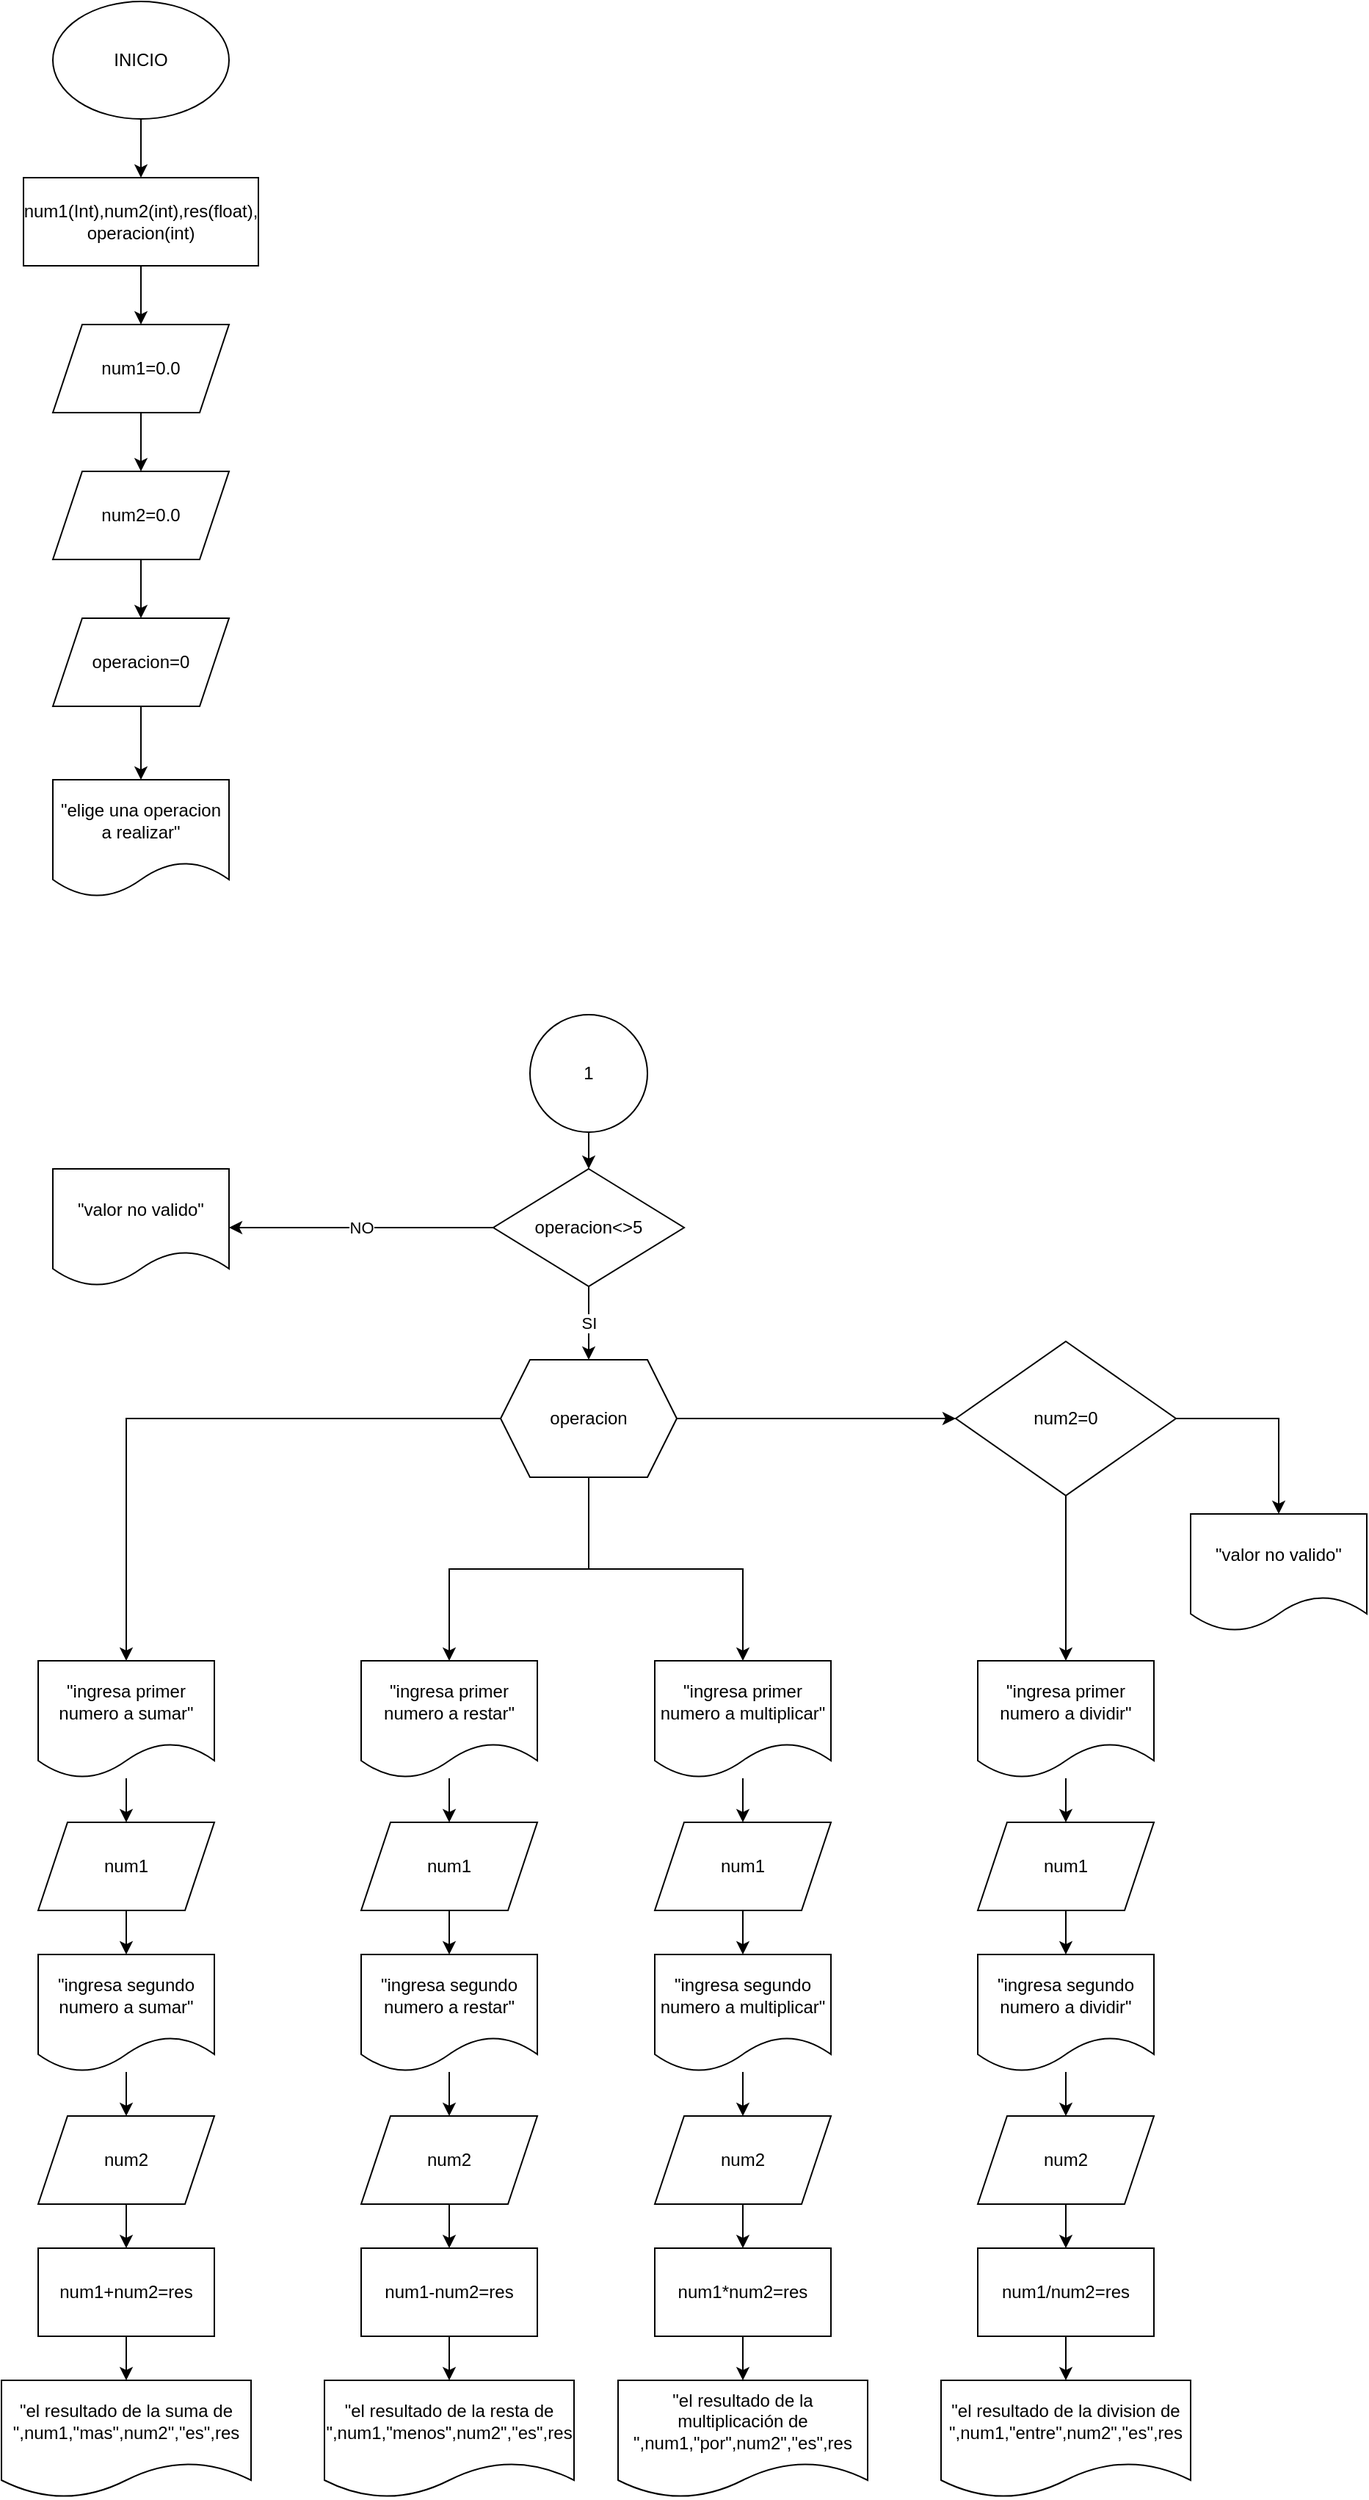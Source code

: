 <mxfile version="20.2.8" type="github"><diagram id="nCi8H-txWaiKP7R5gY54" name="Página-1"><mxGraphModel dx="1673" dy="896" grid="1" gridSize="10" guides="1" tooltips="1" connect="1" arrows="1" fold="1" page="1" pageScale="1" pageWidth="827" pageHeight="1169" math="0" shadow="0"><root><mxCell id="0"/><mxCell id="1" parent="0"/><mxCell id="w3Uk9N52MhN-P0hQXT49-7" style="edgeStyle=orthogonalEdgeStyle;rounded=0;orthogonalLoop=1;jettySize=auto;html=1;" edge="1" parent="1" source="w3Uk9N52MhN-P0hQXT49-1" target="w3Uk9N52MhN-P0hQXT49-6"><mxGeometry relative="1" as="geometry"/></mxCell><mxCell id="w3Uk9N52MhN-P0hQXT49-1" value="INICIO" style="ellipse;whiteSpace=wrap;html=1;" vertex="1" parent="1"><mxGeometry x="110" y="10" width="120" height="80" as="geometry"/></mxCell><mxCell id="w3Uk9N52MhN-P0hQXT49-10" value="" style="edgeStyle=orthogonalEdgeStyle;rounded=0;orthogonalLoop=1;jettySize=auto;html=1;" edge="1" parent="1" source="w3Uk9N52MhN-P0hQXT49-4" target="w3Uk9N52MhN-P0hQXT49-9"><mxGeometry relative="1" as="geometry"/></mxCell><mxCell id="w3Uk9N52MhN-P0hQXT49-4" value="num1=0.0" style="shape=parallelogram;perimeter=parallelogramPerimeter;whiteSpace=wrap;html=1;fixedSize=1;" vertex="1" parent="1"><mxGeometry x="110" y="230" width="120" height="60" as="geometry"/></mxCell><mxCell id="w3Uk9N52MhN-P0hQXT49-8" style="edgeStyle=orthogonalEdgeStyle;rounded=0;orthogonalLoop=1;jettySize=auto;html=1;entryX=0.5;entryY=0;entryDx=0;entryDy=0;" edge="1" parent="1" source="w3Uk9N52MhN-P0hQXT49-6" target="w3Uk9N52MhN-P0hQXT49-4"><mxGeometry relative="1" as="geometry"/></mxCell><mxCell id="w3Uk9N52MhN-P0hQXT49-6" value="num1(Int),num2(int),res(float), operacion(int)" style="rounded=0;whiteSpace=wrap;html=1;" vertex="1" parent="1"><mxGeometry x="90" y="130" width="160" height="60" as="geometry"/></mxCell><mxCell id="w3Uk9N52MhN-P0hQXT49-12" value="" style="edgeStyle=orthogonalEdgeStyle;rounded=0;orthogonalLoop=1;jettySize=auto;html=1;" edge="1" parent="1" source="w3Uk9N52MhN-P0hQXT49-9" target="w3Uk9N52MhN-P0hQXT49-11"><mxGeometry relative="1" as="geometry"/></mxCell><mxCell id="w3Uk9N52MhN-P0hQXT49-9" value="num2=0.0" style="shape=parallelogram;perimeter=parallelogramPerimeter;whiteSpace=wrap;html=1;fixedSize=1;" vertex="1" parent="1"><mxGeometry x="110" y="330" width="120" height="60" as="geometry"/></mxCell><mxCell id="w3Uk9N52MhN-P0hQXT49-86" value="" style="edgeStyle=orthogonalEdgeStyle;rounded=0;orthogonalLoop=1;jettySize=auto;html=1;" edge="1" parent="1" source="w3Uk9N52MhN-P0hQXT49-11" target="w3Uk9N52MhN-P0hQXT49-85"><mxGeometry relative="1" as="geometry"/></mxCell><mxCell id="w3Uk9N52MhN-P0hQXT49-11" value="operacion=0" style="shape=parallelogram;perimeter=parallelogramPerimeter;whiteSpace=wrap;html=1;fixedSize=1;" vertex="1" parent="1"><mxGeometry x="110" y="430" width="120" height="60" as="geometry"/></mxCell><mxCell id="w3Uk9N52MhN-P0hQXT49-15" value="SI" style="edgeStyle=orthogonalEdgeStyle;rounded=0;orthogonalLoop=1;jettySize=auto;html=1;" edge="1" parent="1" source="w3Uk9N52MhN-P0hQXT49-13" target="w3Uk9N52MhN-P0hQXT49-14"><mxGeometry relative="1" as="geometry"/></mxCell><mxCell id="w3Uk9N52MhN-P0hQXT49-84" value="NO" style="edgeStyle=orthogonalEdgeStyle;rounded=0;orthogonalLoop=1;jettySize=auto;html=1;entryX=1;entryY=0.5;entryDx=0;entryDy=0;" edge="1" parent="1" source="w3Uk9N52MhN-P0hQXT49-13" target="w3Uk9N52MhN-P0hQXT49-83"><mxGeometry relative="1" as="geometry"/></mxCell><mxCell id="w3Uk9N52MhN-P0hQXT49-13" value="operacion&amp;lt;&amp;gt;5" style="rhombus;whiteSpace=wrap;html=1;" vertex="1" parent="1"><mxGeometry x="410" y="805" width="130" height="80" as="geometry"/></mxCell><mxCell id="w3Uk9N52MhN-P0hQXT49-67" style="edgeStyle=orthogonalEdgeStyle;rounded=0;orthogonalLoop=1;jettySize=auto;html=1;" edge="1" parent="1" source="w3Uk9N52MhN-P0hQXT49-14" target="w3Uk9N52MhN-P0hQXT49-22"><mxGeometry relative="1" as="geometry"/></mxCell><mxCell id="w3Uk9N52MhN-P0hQXT49-68" style="edgeStyle=orthogonalEdgeStyle;rounded=0;orthogonalLoop=1;jettySize=auto;html=1;entryX=0.5;entryY=0;entryDx=0;entryDy=0;" edge="1" parent="1" source="w3Uk9N52MhN-P0hQXT49-14" target="w3Uk9N52MhN-P0hQXT49-34"><mxGeometry relative="1" as="geometry"/></mxCell><mxCell id="w3Uk9N52MhN-P0hQXT49-70" style="edgeStyle=orthogonalEdgeStyle;rounded=0;orthogonalLoop=1;jettySize=auto;html=1;entryX=0.5;entryY=0;entryDx=0;entryDy=0;" edge="1" parent="1" source="w3Uk9N52MhN-P0hQXT49-14" target="w3Uk9N52MhN-P0hQXT49-46"><mxGeometry relative="1" as="geometry"/></mxCell><mxCell id="w3Uk9N52MhN-P0hQXT49-79" style="edgeStyle=orthogonalEdgeStyle;rounded=0;orthogonalLoop=1;jettySize=auto;html=1;" edge="1" parent="1" source="w3Uk9N52MhN-P0hQXT49-14" target="w3Uk9N52MhN-P0hQXT49-78"><mxGeometry relative="1" as="geometry"/></mxCell><mxCell id="w3Uk9N52MhN-P0hQXT49-14" value="operacion" style="shape=hexagon;perimeter=hexagonPerimeter2;whiteSpace=wrap;html=1;fixedSize=1;" vertex="1" parent="1"><mxGeometry x="415" y="935" width="120" height="80" as="geometry"/></mxCell><mxCell id="w3Uk9N52MhN-P0hQXT49-19" value="" style="edgeStyle=orthogonalEdgeStyle;rounded=0;orthogonalLoop=1;jettySize=auto;html=1;" edge="1" parent="1" source="w3Uk9N52MhN-P0hQXT49-17" target="w3Uk9N52MhN-P0hQXT49-13"><mxGeometry relative="1" as="geometry"/></mxCell><mxCell id="w3Uk9N52MhN-P0hQXT49-17" value="1" style="ellipse;whiteSpace=wrap;html=1;aspect=fixed;" vertex="1" parent="1"><mxGeometry x="435" y="700" width="80" height="80" as="geometry"/></mxCell><mxCell id="w3Uk9N52MhN-P0hQXT49-24" value="" style="edgeStyle=orthogonalEdgeStyle;rounded=0;orthogonalLoop=1;jettySize=auto;html=1;" edge="1" parent="1" source="w3Uk9N52MhN-P0hQXT49-22" target="w3Uk9N52MhN-P0hQXT49-23"><mxGeometry relative="1" as="geometry"/></mxCell><mxCell id="w3Uk9N52MhN-P0hQXT49-22" value="&quot;ingresa primer numero a sumar&quot;" style="shape=document;whiteSpace=wrap;html=1;boundedLbl=1;" vertex="1" parent="1"><mxGeometry x="100" y="1140" width="120" height="80" as="geometry"/></mxCell><mxCell id="w3Uk9N52MhN-P0hQXT49-72" style="edgeStyle=orthogonalEdgeStyle;rounded=0;orthogonalLoop=1;jettySize=auto;html=1;entryX=0.5;entryY=0;entryDx=0;entryDy=0;" edge="1" parent="1" source="w3Uk9N52MhN-P0hQXT49-23" target="w3Uk9N52MhN-P0hQXT49-26"><mxGeometry relative="1" as="geometry"/></mxCell><mxCell id="w3Uk9N52MhN-P0hQXT49-23" value="num1" style="shape=parallelogram;perimeter=parallelogramPerimeter;whiteSpace=wrap;html=1;fixedSize=1;" vertex="1" parent="1"><mxGeometry x="100" y="1250" width="120" height="60" as="geometry"/></mxCell><mxCell id="w3Uk9N52MhN-P0hQXT49-25" value="" style="edgeStyle=orthogonalEdgeStyle;rounded=0;orthogonalLoop=1;jettySize=auto;html=1;" edge="1" source="w3Uk9N52MhN-P0hQXT49-26" target="w3Uk9N52MhN-P0hQXT49-27" parent="1"><mxGeometry relative="1" as="geometry"/></mxCell><mxCell id="w3Uk9N52MhN-P0hQXT49-26" value="&quot;ingresa segundo numero a sumar&quot;" style="shape=document;whiteSpace=wrap;html=1;boundedLbl=1;" vertex="1" parent="1"><mxGeometry x="100" y="1340" width="120" height="80" as="geometry"/></mxCell><mxCell id="w3Uk9N52MhN-P0hQXT49-30" value="" style="edgeStyle=orthogonalEdgeStyle;rounded=0;orthogonalLoop=1;jettySize=auto;html=1;" edge="1" parent="1" source="w3Uk9N52MhN-P0hQXT49-27" target="w3Uk9N52MhN-P0hQXT49-29"><mxGeometry relative="1" as="geometry"/></mxCell><mxCell id="w3Uk9N52MhN-P0hQXT49-27" value="num2" style="shape=parallelogram;perimeter=parallelogramPerimeter;whiteSpace=wrap;html=1;fixedSize=1;" vertex="1" parent="1"><mxGeometry x="100" y="1450" width="120" height="60" as="geometry"/></mxCell><mxCell id="w3Uk9N52MhN-P0hQXT49-32" value="" style="edgeStyle=orthogonalEdgeStyle;rounded=0;orthogonalLoop=1;jettySize=auto;html=1;" edge="1" parent="1" source="w3Uk9N52MhN-P0hQXT49-29" target="w3Uk9N52MhN-P0hQXT49-31"><mxGeometry relative="1" as="geometry"/></mxCell><mxCell id="w3Uk9N52MhN-P0hQXT49-29" value="num1+num2=res" style="whiteSpace=wrap;html=1;" vertex="1" parent="1"><mxGeometry x="100" y="1540" width="120" height="60" as="geometry"/></mxCell><mxCell id="w3Uk9N52MhN-P0hQXT49-31" value="&quot;el resultado de la suma de &quot;,num1,&quot;mas&quot;,num2&quot;,&quot;es&quot;,res" style="shape=document;whiteSpace=wrap;html=1;boundedLbl=1;" vertex="1" parent="1"><mxGeometry x="75" y="1630" width="170" height="80" as="geometry"/></mxCell><mxCell id="w3Uk9N52MhN-P0hQXT49-33" value="" style="edgeStyle=orthogonalEdgeStyle;rounded=0;orthogonalLoop=1;jettySize=auto;html=1;" edge="1" source="w3Uk9N52MhN-P0hQXT49-34" target="w3Uk9N52MhN-P0hQXT49-36" parent="1"><mxGeometry relative="1" as="geometry"/></mxCell><mxCell id="w3Uk9N52MhN-P0hQXT49-34" value="&quot;ingresa primer numero a restar&quot;" style="shape=document;whiteSpace=wrap;html=1;boundedLbl=1;" vertex="1" parent="1"><mxGeometry x="320" y="1140" width="120" height="80" as="geometry"/></mxCell><mxCell id="w3Uk9N52MhN-P0hQXT49-73" value="" style="edgeStyle=orthogonalEdgeStyle;rounded=0;orthogonalLoop=1;jettySize=auto;html=1;" edge="1" parent="1" source="w3Uk9N52MhN-P0hQXT49-36" target="w3Uk9N52MhN-P0hQXT49-38"><mxGeometry relative="1" as="geometry"/></mxCell><mxCell id="w3Uk9N52MhN-P0hQXT49-36" value="num1" style="shape=parallelogram;perimeter=parallelogramPerimeter;whiteSpace=wrap;html=1;fixedSize=1;" vertex="1" parent="1"><mxGeometry x="320" y="1250" width="120" height="60" as="geometry"/></mxCell><mxCell id="w3Uk9N52MhN-P0hQXT49-37" value="" style="edgeStyle=orthogonalEdgeStyle;rounded=0;orthogonalLoop=1;jettySize=auto;html=1;" edge="1" source="w3Uk9N52MhN-P0hQXT49-38" target="w3Uk9N52MhN-P0hQXT49-40" parent="1"><mxGeometry relative="1" as="geometry"/></mxCell><mxCell id="w3Uk9N52MhN-P0hQXT49-38" value="&quot;ingresa segundo numero a restar&quot;" style="shape=document;whiteSpace=wrap;html=1;boundedLbl=1;" vertex="1" parent="1"><mxGeometry x="320" y="1340" width="120" height="80" as="geometry"/></mxCell><mxCell id="w3Uk9N52MhN-P0hQXT49-39" value="" style="edgeStyle=orthogonalEdgeStyle;rounded=0;orthogonalLoop=1;jettySize=auto;html=1;" edge="1" source="w3Uk9N52MhN-P0hQXT49-40" target="w3Uk9N52MhN-P0hQXT49-42" parent="1"><mxGeometry relative="1" as="geometry"/></mxCell><mxCell id="w3Uk9N52MhN-P0hQXT49-40" value="num2" style="shape=parallelogram;perimeter=parallelogramPerimeter;whiteSpace=wrap;html=1;fixedSize=1;" vertex="1" parent="1"><mxGeometry x="320" y="1450" width="120" height="60" as="geometry"/></mxCell><mxCell id="w3Uk9N52MhN-P0hQXT49-41" value="" style="edgeStyle=orthogonalEdgeStyle;rounded=0;orthogonalLoop=1;jettySize=auto;html=1;" edge="1" source="w3Uk9N52MhN-P0hQXT49-42" target="w3Uk9N52MhN-P0hQXT49-43" parent="1"><mxGeometry relative="1" as="geometry"/></mxCell><mxCell id="w3Uk9N52MhN-P0hQXT49-42" value="num1-num2=res" style="whiteSpace=wrap;html=1;" vertex="1" parent="1"><mxGeometry x="320" y="1540" width="120" height="60" as="geometry"/></mxCell><mxCell id="w3Uk9N52MhN-P0hQXT49-43" value="&quot;el resultado de la resta de &quot;,num1,&quot;menos&quot;,num2&quot;,&quot;es&quot;,res" style="shape=document;whiteSpace=wrap;html=1;boundedLbl=1;" vertex="1" parent="1"><mxGeometry x="295" y="1630" width="170" height="80" as="geometry"/></mxCell><mxCell id="w3Uk9N52MhN-P0hQXT49-45" value="" style="edgeStyle=orthogonalEdgeStyle;rounded=0;orthogonalLoop=1;jettySize=auto;html=1;" edge="1" source="w3Uk9N52MhN-P0hQXT49-46" target="w3Uk9N52MhN-P0hQXT49-48" parent="1"><mxGeometry relative="1" as="geometry"/></mxCell><mxCell id="w3Uk9N52MhN-P0hQXT49-46" value="&quot;ingresa primer numero a multiplicar&quot;" style="shape=document;whiteSpace=wrap;html=1;boundedLbl=1;" vertex="1" parent="1"><mxGeometry x="520" y="1140" width="120" height="80" as="geometry"/></mxCell><mxCell id="w3Uk9N52MhN-P0hQXT49-75" value="" style="edgeStyle=orthogonalEdgeStyle;rounded=0;orthogonalLoop=1;jettySize=auto;html=1;" edge="1" parent="1" source="w3Uk9N52MhN-P0hQXT49-48" target="w3Uk9N52MhN-P0hQXT49-50"><mxGeometry relative="1" as="geometry"/></mxCell><mxCell id="w3Uk9N52MhN-P0hQXT49-48" value="num1" style="shape=parallelogram;perimeter=parallelogramPerimeter;whiteSpace=wrap;html=1;fixedSize=1;" vertex="1" parent="1"><mxGeometry x="520" y="1250" width="120" height="60" as="geometry"/></mxCell><mxCell id="w3Uk9N52MhN-P0hQXT49-49" value="" style="edgeStyle=orthogonalEdgeStyle;rounded=0;orthogonalLoop=1;jettySize=auto;html=1;" edge="1" source="w3Uk9N52MhN-P0hQXT49-50" target="w3Uk9N52MhN-P0hQXT49-52" parent="1"><mxGeometry relative="1" as="geometry"/></mxCell><mxCell id="w3Uk9N52MhN-P0hQXT49-50" value="&quot;ingresa segundo numero a multiplicar&quot;" style="shape=document;whiteSpace=wrap;html=1;boundedLbl=1;" vertex="1" parent="1"><mxGeometry x="520" y="1340" width="120" height="80" as="geometry"/></mxCell><mxCell id="w3Uk9N52MhN-P0hQXT49-51" value="" style="edgeStyle=orthogonalEdgeStyle;rounded=0;orthogonalLoop=1;jettySize=auto;html=1;" edge="1" source="w3Uk9N52MhN-P0hQXT49-52" target="w3Uk9N52MhN-P0hQXT49-54" parent="1"><mxGeometry relative="1" as="geometry"/></mxCell><mxCell id="w3Uk9N52MhN-P0hQXT49-52" value="num2" style="shape=parallelogram;perimeter=parallelogramPerimeter;whiteSpace=wrap;html=1;fixedSize=1;" vertex="1" parent="1"><mxGeometry x="520" y="1450" width="120" height="60" as="geometry"/></mxCell><mxCell id="w3Uk9N52MhN-P0hQXT49-53" value="" style="edgeStyle=orthogonalEdgeStyle;rounded=0;orthogonalLoop=1;jettySize=auto;html=1;" edge="1" source="w3Uk9N52MhN-P0hQXT49-54" target="w3Uk9N52MhN-P0hQXT49-55" parent="1"><mxGeometry relative="1" as="geometry"/></mxCell><mxCell id="w3Uk9N52MhN-P0hQXT49-54" value="num1*num2=res" style="whiteSpace=wrap;html=1;" vertex="1" parent="1"><mxGeometry x="520" y="1540" width="120" height="60" as="geometry"/></mxCell><mxCell id="w3Uk9N52MhN-P0hQXT49-55" value="&quot;el resultado de la multiplicación de &quot;,num1,&quot;por&quot;,num2&quot;,&quot;es&quot;,res" style="shape=document;whiteSpace=wrap;html=1;boundedLbl=1;" vertex="1" parent="1"><mxGeometry x="495" y="1630" width="170" height="80" as="geometry"/></mxCell><mxCell id="w3Uk9N52MhN-P0hQXT49-56" value="" style="edgeStyle=orthogonalEdgeStyle;rounded=0;orthogonalLoop=1;jettySize=auto;html=1;" edge="1" source="w3Uk9N52MhN-P0hQXT49-57" target="w3Uk9N52MhN-P0hQXT49-59" parent="1"><mxGeometry relative="1" as="geometry"/></mxCell><mxCell id="w3Uk9N52MhN-P0hQXT49-57" value="&quot;ingresa primer numero a dividir&quot;" style="shape=document;whiteSpace=wrap;html=1;boundedLbl=1;" vertex="1" parent="1"><mxGeometry x="740" y="1140" width="120" height="80" as="geometry"/></mxCell><mxCell id="w3Uk9N52MhN-P0hQXT49-77" style="edgeStyle=orthogonalEdgeStyle;rounded=0;orthogonalLoop=1;jettySize=auto;html=1;" edge="1" parent="1" source="w3Uk9N52MhN-P0hQXT49-59" target="w3Uk9N52MhN-P0hQXT49-61"><mxGeometry relative="1" as="geometry"/></mxCell><mxCell id="w3Uk9N52MhN-P0hQXT49-59" value="num1" style="shape=parallelogram;perimeter=parallelogramPerimeter;whiteSpace=wrap;html=1;fixedSize=1;" vertex="1" parent="1"><mxGeometry x="740" y="1250" width="120" height="60" as="geometry"/></mxCell><mxCell id="w3Uk9N52MhN-P0hQXT49-60" value="" style="edgeStyle=orthogonalEdgeStyle;rounded=0;orthogonalLoop=1;jettySize=auto;html=1;" edge="1" source="w3Uk9N52MhN-P0hQXT49-61" target="w3Uk9N52MhN-P0hQXT49-63" parent="1"><mxGeometry relative="1" as="geometry"/></mxCell><mxCell id="w3Uk9N52MhN-P0hQXT49-61" value="&quot;ingresa segundo numero a dividir&quot;" style="shape=document;whiteSpace=wrap;html=1;boundedLbl=1;" vertex="1" parent="1"><mxGeometry x="740" y="1340" width="120" height="80" as="geometry"/></mxCell><mxCell id="w3Uk9N52MhN-P0hQXT49-62" value="" style="edgeStyle=orthogonalEdgeStyle;rounded=0;orthogonalLoop=1;jettySize=auto;html=1;" edge="1" source="w3Uk9N52MhN-P0hQXT49-63" target="w3Uk9N52MhN-P0hQXT49-65" parent="1"><mxGeometry relative="1" as="geometry"/></mxCell><mxCell id="w3Uk9N52MhN-P0hQXT49-63" value="num2" style="shape=parallelogram;perimeter=parallelogramPerimeter;whiteSpace=wrap;html=1;fixedSize=1;" vertex="1" parent="1"><mxGeometry x="740" y="1450" width="120" height="60" as="geometry"/></mxCell><mxCell id="w3Uk9N52MhN-P0hQXT49-64" value="" style="edgeStyle=orthogonalEdgeStyle;rounded=0;orthogonalLoop=1;jettySize=auto;html=1;" edge="1" source="w3Uk9N52MhN-P0hQXT49-65" target="w3Uk9N52MhN-P0hQXT49-66" parent="1"><mxGeometry relative="1" as="geometry"/></mxCell><mxCell id="w3Uk9N52MhN-P0hQXT49-65" value="num1/num2=res" style="whiteSpace=wrap;html=1;" vertex="1" parent="1"><mxGeometry x="740" y="1540" width="120" height="60" as="geometry"/></mxCell><mxCell id="w3Uk9N52MhN-P0hQXT49-66" value="&quot;el resultado de la division de &quot;,num1,&quot;entre&quot;,num2&quot;,&quot;es&quot;,res" style="shape=document;whiteSpace=wrap;html=1;boundedLbl=1;" vertex="1" parent="1"><mxGeometry x="715" y="1630" width="170" height="80" as="geometry"/></mxCell><mxCell id="w3Uk9N52MhN-P0hQXT49-81" value="" style="edgeStyle=orthogonalEdgeStyle;rounded=0;orthogonalLoop=1;jettySize=auto;html=1;" edge="1" parent="1" source="w3Uk9N52MhN-P0hQXT49-78" target="w3Uk9N52MhN-P0hQXT49-80"><mxGeometry relative="1" as="geometry"/></mxCell><mxCell id="w3Uk9N52MhN-P0hQXT49-82" style="edgeStyle=orthogonalEdgeStyle;rounded=0;orthogonalLoop=1;jettySize=auto;html=1;entryX=0.5;entryY=0;entryDx=0;entryDy=0;" edge="1" parent="1" source="w3Uk9N52MhN-P0hQXT49-78" target="w3Uk9N52MhN-P0hQXT49-57"><mxGeometry relative="1" as="geometry"/></mxCell><mxCell id="w3Uk9N52MhN-P0hQXT49-78" value="num2=0" style="rhombus;whiteSpace=wrap;html=1;" vertex="1" parent="1"><mxGeometry x="725" y="922.5" width="150" height="105" as="geometry"/></mxCell><mxCell id="w3Uk9N52MhN-P0hQXT49-80" value="&quot;valor no valido&quot;" style="shape=document;whiteSpace=wrap;html=1;boundedLbl=1;" vertex="1" parent="1"><mxGeometry x="885" y="1040" width="120" height="80" as="geometry"/></mxCell><mxCell id="w3Uk9N52MhN-P0hQXT49-83" value="&quot;valor no valido&quot;" style="shape=document;whiteSpace=wrap;html=1;boundedLbl=1;" vertex="1" parent="1"><mxGeometry x="110" y="805" width="120" height="80" as="geometry"/></mxCell><mxCell id="w3Uk9N52MhN-P0hQXT49-85" value="&quot;elige una operacion a realizar&quot;" style="shape=document;whiteSpace=wrap;html=1;boundedLbl=1;" vertex="1" parent="1"><mxGeometry x="110" y="540" width="120" height="80" as="geometry"/></mxCell></root></mxGraphModel></diagram></mxfile>